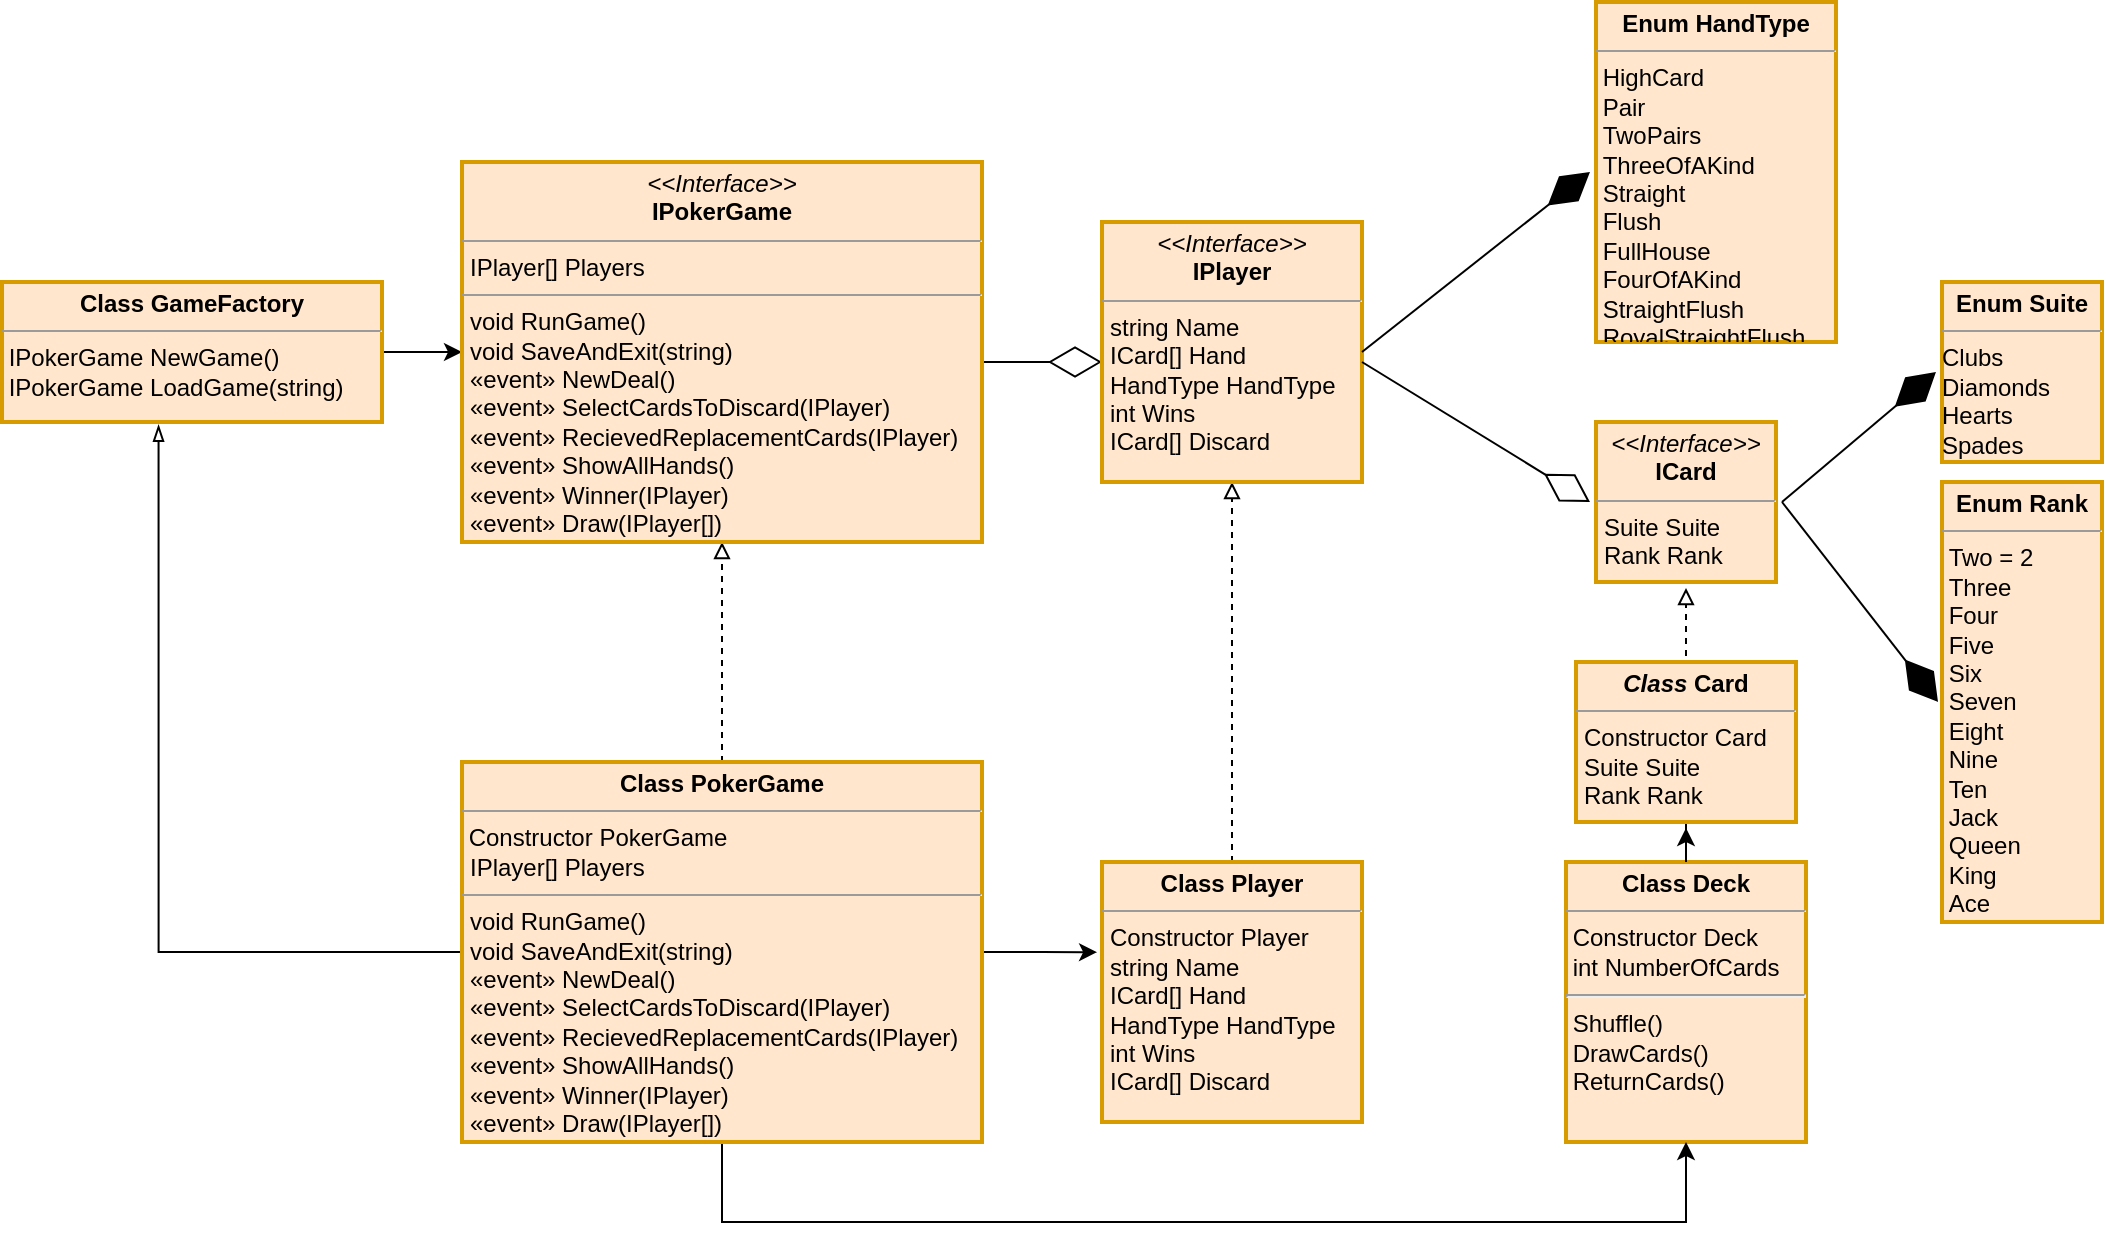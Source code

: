<mxfile version="13.6.5">
    <diagram id="C5RBs43oDa-KdzZeNtuy" name="Page-1">
        <mxGraphModel dx="369" dy="723" grid="1" gridSize="10" guides="1" tooltips="1" connect="1" arrows="1" fold="1" page="1" pageScale="1" pageWidth="827" pageHeight="1169" math="0" shadow="0">
            <root>
                <mxCell id="WIyWlLk6GJQsqaUBKTNV-0"/>
                <mxCell id="WIyWlLk6GJQsqaUBKTNV-1" parent="WIyWlLk6GJQsqaUBKTNV-0"/>
                <mxCell id="qwY-LyKIQXxQT6gyZlUQ-12" value="" style="endArrow=diamondThin;endFill=0;endSize=24;html=1;fontSize=12;rounded=1;fontColor=#000000;" parent="WIyWlLk6GJQsqaUBKTNV-1" edge="1">
                    <mxGeometry width="160" relative="1" as="geometry">
                        <mxPoint x="520" y="190" as="sourcePoint"/>
                        <mxPoint x="580" y="190" as="targetPoint"/>
                    </mxGeometry>
                </mxCell>
                <mxCell id="qwY-LyKIQXxQT6gyZlUQ-9" style="edgeStyle=orthogonalEdgeStyle;rounded=0;orthogonalLoop=1;jettySize=auto;html=1;exitX=1;exitY=0.5;exitDx=0;exitDy=0;entryX=0;entryY=0.5;entryDx=0;entryDy=0;fontColor=#000000;" parent="WIyWlLk6GJQsqaUBKTNV-1" source="qwY-LyKIQXxQT6gyZlUQ-0" target="qwY-LyKIQXxQT6gyZlUQ-1" edge="1">
                    <mxGeometry relative="1" as="geometry"/>
                </mxCell>
                <mxCell id="qwY-LyKIQXxQT6gyZlUQ-0" value="&lt;p style=&quot;margin: 0px ; margin-top: 4px ; text-align: center&quot;&gt;&lt;b&gt;Class GameFactory&lt;/b&gt;&lt;/p&gt;&lt;hr size=&quot;1&quot;&gt;&amp;nbsp;IPokerGame NewGame()&lt;br&gt;&amp;nbsp;IPokerGame LoadGame(string)&lt;br&gt;&lt;div style=&quot;height: 2px&quot;&gt;&lt;/div&gt;" style="verticalAlign=top;align=left;overflow=fill;fontSize=12;fontFamily=Helvetica;html=1;fillColor=#ffe6cc;strokeColor=#d79b00;strokeWidth=2;fontColor=#000000;" parent="WIyWlLk6GJQsqaUBKTNV-1" vertex="1">
                    <mxGeometry x="30" y="150" width="190" height="70" as="geometry"/>
                </mxCell>
                <mxCell id="7" style="edgeStyle=orthogonalEdgeStyle;rounded=0;orthogonalLoop=1;jettySize=auto;html=1;dashed=1;endArrow=block;endFill=0;exitX=0.5;exitY=0;exitDx=0;exitDy=0;" parent="WIyWlLk6GJQsqaUBKTNV-1" source="5" target="qwY-LyKIQXxQT6gyZlUQ-1" edge="1">
                    <mxGeometry relative="1" as="geometry"/>
                </mxCell>
                <mxCell id="qwY-LyKIQXxQT6gyZlUQ-1" value="&lt;p style=&quot;margin: 0px ; margin-top: 4px ; text-align: center&quot;&gt;&lt;i&gt;&amp;lt;&amp;lt;Interface&amp;gt;&amp;gt;&lt;/i&gt;&lt;br&gt;&lt;b&gt;IPokerGame&lt;/b&gt;&lt;/p&gt;&lt;hr size=&quot;1&quot;&gt;&lt;p style=&quot;margin: 0px ; margin-left: 4px&quot;&gt;IPlayer[] Players&lt;/p&gt;&lt;hr size=&quot;1&quot;&gt;&lt;p style=&quot;margin: 0px ; margin-left: 4px&quot;&gt;void RunGame()&lt;/p&gt;&lt;p style=&quot;margin: 0px ; margin-left: 4px&quot;&gt;void SaveAndExit(string)&lt;/p&gt;&lt;p style=&quot;margin: 0px ; margin-left: 4px&quot;&gt;«event» NewDeal()&lt;/p&gt;&lt;p style=&quot;margin: 0px ; margin-left: 4px&quot;&gt;«event»&amp;nbsp;SelectCardsToDiscard(IPlayer)&lt;/p&gt;&lt;p style=&quot;margin: 0px ; margin-left: 4px&quot;&gt;«event» RecievedReplacementCards(IPlayer)&lt;/p&gt;&lt;p style=&quot;margin: 0px ; margin-left: 4px&quot;&gt;«event» ShowAllHands()&lt;/p&gt;&lt;p style=&quot;margin: 0px ; margin-left: 4px&quot;&gt;«event» Winner(IPlayer)&lt;/p&gt;&lt;p style=&quot;margin: 0px ; margin-left: 4px&quot;&gt;«event» Draw(IPlayer[])&lt;/p&gt;" style="verticalAlign=top;align=left;overflow=fill;fontSize=12;fontFamily=Helvetica;html=1;fillColor=#ffe6cc;strokeColor=#d79b00;strokeWidth=2;fontColor=#000000;" parent="WIyWlLk6GJQsqaUBKTNV-1" vertex="1">
                    <mxGeometry x="260" y="90" width="260" height="190" as="geometry"/>
                </mxCell>
                <mxCell id="8" style="edgeStyle=orthogonalEdgeStyle;rounded=0;orthogonalLoop=1;jettySize=auto;html=1;exitX=0.5;exitY=0;exitDx=0;exitDy=0;dashed=1;endArrow=block;endFill=0;" parent="WIyWlLk6GJQsqaUBKTNV-1" source="6" target="qwY-LyKIQXxQT6gyZlUQ-2" edge="1">
                    <mxGeometry relative="1" as="geometry"/>
                </mxCell>
                <mxCell id="qwY-LyKIQXxQT6gyZlUQ-2" value="&lt;p style=&quot;margin: 0px ; margin-top: 4px ; text-align: center&quot;&gt;&lt;i&gt;&amp;lt;&amp;lt;Interface&amp;gt;&amp;gt;&lt;/i&gt;&lt;br&gt;&lt;b&gt;IPlayer&lt;/b&gt;&lt;/p&gt;&lt;hr size=&quot;1&quot;&gt;&lt;p style=&quot;margin: 0px ; margin-left: 4px&quot;&gt;string Name&lt;/p&gt;&lt;p style=&quot;margin: 0px ; margin-left: 4px&quot;&gt;I&lt;span&gt;Card[]&amp;nbsp;&lt;/span&gt;&lt;span&gt;Hand&lt;/span&gt;&lt;/p&gt;&lt;p style=&quot;margin: 0px ; margin-left: 4px&quot;&gt;&lt;span&gt;HandType HandType&lt;/span&gt;&lt;/p&gt;&lt;p style=&quot;margin: 0px ; margin-left: 4px&quot;&gt;&lt;span&gt;int Wins&lt;/span&gt;&lt;/p&gt;&lt;p style=&quot;margin: 0px ; margin-left: 4px&quot;&gt;&lt;span&gt;ICard[] Discard&lt;/span&gt;&lt;/p&gt;&lt;p style=&quot;margin: 0px ; margin-left: 4px&quot;&gt;&lt;br&gt;&lt;/p&gt;" style="verticalAlign=top;align=left;overflow=fill;fontSize=12;fontFamily=Helvetica;html=1;fillColor=#ffe6cc;strokeColor=#d79b00;strokeWidth=2;fontColor=#000000;" parent="WIyWlLk6GJQsqaUBKTNV-1" vertex="1">
                    <mxGeometry x="580" y="120" width="130" height="130" as="geometry"/>
                </mxCell>
                <mxCell id="qwY-LyKIQXxQT6gyZlUQ-21" value="&lt;p style=&quot;margin: 0px ; margin-top: 4px ; text-align: center&quot;&gt;&lt;b&gt;Enum HandType&lt;/b&gt;&lt;/p&gt;&lt;hr size=&quot;1&quot;&gt;&amp;nbsp;HighCard&lt;br&gt;&amp;nbsp;Pair&lt;br&gt;&amp;nbsp;TwoPairs&lt;br&gt;&amp;nbsp;ThreeOfAKind&lt;br&gt;&amp;nbsp;Straight&lt;br&gt;&amp;nbsp;Flush&lt;br&gt;&amp;nbsp;FullHouse&lt;br&gt;&amp;nbsp;FourOfAKind&lt;br&gt;&amp;nbsp;StraightFlush&lt;br&gt;&amp;nbsp;RoyalStraightFlush" style="verticalAlign=top;align=left;overflow=fill;fontSize=12;fontFamily=Helvetica;html=1;comic=0;strokeColor=#d79b00;strokeWidth=2;fillColor=#ffe6cc;fontColor=#000000;perimeterSpacing=3;" parent="WIyWlLk6GJQsqaUBKTNV-1" vertex="1">
                    <mxGeometry x="827" y="10" width="120" height="170" as="geometry"/>
                </mxCell>
                <mxCell id="11" style="edgeStyle=orthogonalEdgeStyle;rounded=0;orthogonalLoop=1;jettySize=auto;html=1;endArrow=block;endFill=0;dashed=1;exitX=0.5;exitY=0;exitDx=0;exitDy=0;" parent="WIyWlLk6GJQsqaUBKTNV-1" source="10" target="qwY-LyKIQXxQT6gyZlUQ-23" edge="1">
                    <mxGeometry relative="1" as="geometry"/>
                </mxCell>
                <mxCell id="qwY-LyKIQXxQT6gyZlUQ-23" value="&lt;p style=&quot;margin: 0px ; margin-top: 4px ; text-align: center&quot;&gt;&lt;i&gt;&amp;lt;&amp;lt;Interface&amp;gt;&amp;gt;&lt;/i&gt;&lt;br&gt;&lt;b&gt;ICard&lt;/b&gt;&lt;/p&gt;&lt;hr size=&quot;1&quot;&gt;&lt;p style=&quot;margin: 0px ; margin-left: 4px&quot;&gt;Suite Suite&lt;/p&gt;&lt;p style=&quot;margin: 0px ; margin-left: 4px&quot;&gt;Rank Rank&lt;br&gt;&lt;/p&gt;" style="verticalAlign=top;align=left;overflow=fill;fontSize=12;fontFamily=Helvetica;html=1;comic=0;strokeColor=#d79b00;strokeWidth=2;fillColor=#ffe6cc;fontColor=#000000;perimeterSpacing=3;" parent="WIyWlLk6GJQsqaUBKTNV-1" vertex="1">
                    <mxGeometry x="827" y="220" width="90" height="80" as="geometry"/>
                </mxCell>
                <mxCell id="qwY-LyKIQXxQT6gyZlUQ-24" value="" style="endArrow=diamondThin;endFill=0;endSize=24;html=1;fontSize=12;entryX=0;entryY=0.5;entryDx=0;entryDy=0;fontColor=#000000;" parent="WIyWlLk6GJQsqaUBKTNV-1" target="qwY-LyKIQXxQT6gyZlUQ-23" edge="1">
                    <mxGeometry width="160" relative="1" as="geometry">
                        <mxPoint x="710" y="190" as="sourcePoint"/>
                        <mxPoint x="870" y="190" as="targetPoint"/>
                    </mxGeometry>
                </mxCell>
                <mxCell id="qwY-LyKIQXxQT6gyZlUQ-25" value="" style="endArrow=diamondThin;endFill=1;endSize=24;html=1;fontSize=12;exitX=1;exitY=0.5;exitDx=0;exitDy=0;entryX=0;entryY=0.5;entryDx=0;entryDy=0;fontColor=#000000;" parent="WIyWlLk6GJQsqaUBKTNV-1" source="qwY-LyKIQXxQT6gyZlUQ-2" target="qwY-LyKIQXxQT6gyZlUQ-21" edge="1">
                    <mxGeometry width="160" relative="1" as="geometry">
                        <mxPoint x="900" y="140" as="sourcePoint"/>
                        <mxPoint x="1060" y="140" as="targetPoint"/>
                    </mxGeometry>
                </mxCell>
                <mxCell id="qwY-LyKIQXxQT6gyZlUQ-26" value="&lt;p style=&quot;margin: 0px ; margin-top: 4px ; text-align: center&quot;&gt;&lt;b&gt;Enum Suite&lt;/b&gt;&lt;/p&gt;&lt;hr size=&quot;1&quot;&gt;Clubs&lt;br&gt;Diamonds&lt;br&gt;Hearts&lt;br&gt;Spades" style="verticalAlign=top;align=left;overflow=fill;fontSize=12;fontFamily=Helvetica;html=1;comic=0;strokeColor=#d79b00;strokeWidth=2;fillColor=#ffe6cc;fontColor=#000000;perimeterSpacing=3;" parent="WIyWlLk6GJQsqaUBKTNV-1" vertex="1">
                    <mxGeometry x="1000" y="150" width="80" height="90" as="geometry"/>
                </mxCell>
                <mxCell id="qwY-LyKIQXxQT6gyZlUQ-27" value="&lt;p style=&quot;margin: 0px ; margin-top: 4px ; text-align: center&quot;&gt;&lt;b&gt;Enum Rank&lt;/b&gt;&lt;/p&gt;&lt;hr size=&quot;1&quot;&gt;&amp;nbsp;Two = 2&lt;br&gt;&amp;nbsp;Three&lt;br&gt;&amp;nbsp;Four&lt;br&gt;&amp;nbsp;Five&lt;br&gt;&amp;nbsp;Six&lt;br&gt;&amp;nbsp;Seven&lt;br&gt;&amp;nbsp;Eight&lt;br&gt;&amp;nbsp;Nine&lt;br&gt;&amp;nbsp;Ten&lt;br&gt;&amp;nbsp;Jack&lt;br&gt;&amp;nbsp;Queen&lt;br&gt;&amp;nbsp;King&lt;br&gt;&amp;nbsp;Ace" style="verticalAlign=top;align=left;overflow=fill;fontSize=12;fontFamily=Helvetica;html=1;comic=0;strokeColor=#d79b00;strokeWidth=2;fillColor=#ffe6cc;fontColor=#000000;perimeterSpacing=2;" parent="WIyWlLk6GJQsqaUBKTNV-1" vertex="1">
                    <mxGeometry x="1000" y="250" width="80" height="220" as="geometry"/>
                </mxCell>
                <mxCell id="qwY-LyKIQXxQT6gyZlUQ-28" value="" style="endArrow=diamondThin;endFill=1;endSize=24;html=1;fontSize=12;exitX=1;exitY=0.5;exitDx=0;exitDy=0;entryX=0;entryY=0.5;entryDx=0;entryDy=0;fontColor=#000000;" parent="WIyWlLk6GJQsqaUBKTNV-1" source="qwY-LyKIQXxQT6gyZlUQ-23" target="qwY-LyKIQXxQT6gyZlUQ-26" edge="1">
                    <mxGeometry width="160" relative="1" as="geometry">
                        <mxPoint x="720" y="195" as="sourcePoint"/>
                        <mxPoint x="837" y="110" as="targetPoint"/>
                    </mxGeometry>
                </mxCell>
                <mxCell id="qwY-LyKIQXxQT6gyZlUQ-29" value="" style="endArrow=diamondThin;endFill=1;endSize=24;html=1;fontSize=12;exitX=1;exitY=0.5;exitDx=0;exitDy=0;entryX=0;entryY=0.5;entryDx=0;entryDy=0;fontColor=#000000;" parent="WIyWlLk6GJQsqaUBKTNV-1" source="qwY-LyKIQXxQT6gyZlUQ-23" target="qwY-LyKIQXxQT6gyZlUQ-27" edge="1">
                    <mxGeometry width="160" relative="1" as="geometry">
                        <mxPoint x="730" y="205" as="sourcePoint"/>
                        <mxPoint x="847" y="120" as="targetPoint"/>
                    </mxGeometry>
                </mxCell>
                <mxCell id="4" value="&lt;p style=&quot;margin: 0px ; margin-top: 4px ; text-align: center&quot;&gt;&lt;b&gt;Class Deck&lt;/b&gt;&lt;/p&gt;&lt;hr size=&quot;1&quot;&gt;&amp;nbsp;Constructor Deck&lt;br&gt;&amp;nbsp;int NumberOfCards&lt;br&gt;&lt;hr&gt;&amp;nbsp;Shuffle()&lt;br&gt;&amp;nbsp;DrawCards()&lt;br&gt;&amp;nbsp;ReturnCards()&lt;br&gt;&lt;br&gt;&lt;div style=&quot;height: 2px&quot;&gt;&lt;/div&gt;" style="verticalAlign=top;align=left;overflow=fill;fontSize=12;fontFamily=Helvetica;html=1;fillColor=#ffe6cc;strokeColor=#d79b00;strokeWidth=2;fontColor=#000000;" parent="WIyWlLk6GJQsqaUBKTNV-1" vertex="1">
                    <mxGeometry x="812" y="440" width="120" height="140" as="geometry"/>
                </mxCell>
                <mxCell id="14" value="" style="edgeStyle=orthogonalEdgeStyle;rounded=0;orthogonalLoop=1;jettySize=auto;html=1;entryX=-0.019;entryY=0.347;entryDx=0;entryDy=0;entryPerimeter=0;" edge="1" parent="WIyWlLk6GJQsqaUBKTNV-1" source="5" target="6">
                    <mxGeometry relative="1" as="geometry">
                        <mxPoint x="570" y="425" as="targetPoint"/>
                        <Array as="points"/>
                    </mxGeometry>
                </mxCell>
                <mxCell id="21" style="edgeStyle=orthogonalEdgeStyle;rounded=0;orthogonalLoop=1;jettySize=auto;html=1;entryX=0.412;entryY=1.02;entryDx=0;entryDy=0;entryPerimeter=0;endArrow=blockThin;endFill=0;" parent="WIyWlLk6GJQsqaUBKTNV-1" source="5" target="qwY-LyKIQXxQT6gyZlUQ-0" edge="1">
                    <mxGeometry relative="1" as="geometry"/>
                </mxCell>
                <mxCell id="28" style="edgeStyle=orthogonalEdgeStyle;rounded=0;orthogonalLoop=1;jettySize=auto;html=1;entryX=0.5;entryY=1;entryDx=0;entryDy=0;" edge="1" parent="WIyWlLk6GJQsqaUBKTNV-1" source="5" target="4">
                    <mxGeometry relative="1" as="geometry">
                        <mxPoint x="880" y="620" as="targetPoint"/>
                        <Array as="points">
                            <mxPoint x="390" y="620"/>
                            <mxPoint x="872" y="620"/>
                        </Array>
                    </mxGeometry>
                </mxCell>
                <mxCell id="5" value="&lt;p style=&quot;margin: 0px ; margin-top: 4px ; text-align: center&quot;&gt;&lt;b&gt;Class PokerGame&lt;/b&gt;&lt;/p&gt;&lt;hr size=&quot;1&quot;&gt;&amp;nbsp;Constructor PokerGame&lt;br&gt;&lt;p style=&quot;margin: 0px ; margin-left: 4px&quot;&gt;IPlayer[] Players&lt;/p&gt;&lt;hr size=&quot;1&quot;&gt;&lt;p style=&quot;margin: 0px ; margin-left: 4px&quot;&gt;void RunGame()&lt;/p&gt;&lt;p style=&quot;margin: 0px ; margin-left: 4px&quot;&gt;void SaveAndExit(string)&lt;/p&gt;&lt;p style=&quot;margin: 0px ; margin-left: 4px&quot;&gt;«event» NewDeal()&lt;/p&gt;&lt;p style=&quot;margin: 0px ; margin-left: 4px&quot;&gt;«event»&amp;nbsp;SelectCardsToDiscard(IPlayer)&lt;/p&gt;&lt;p style=&quot;margin: 0px ; margin-left: 4px&quot;&gt;«event» RecievedReplacementCards(IPlayer)&lt;/p&gt;&lt;p style=&quot;margin: 0px ; margin-left: 4px&quot;&gt;«event» ShowAllHands()&lt;/p&gt;&lt;p style=&quot;margin: 0px ; margin-left: 4px&quot;&gt;«event» Winner(IPlayer)&lt;/p&gt;&lt;p style=&quot;margin: 0px ; margin-left: 4px&quot;&gt;«event» Draw(IPlayer[])&lt;/p&gt;" style="verticalAlign=top;align=left;overflow=fill;fontSize=12;fontFamily=Helvetica;html=1;fillColor=#ffe6cc;strokeColor=#d79b00;strokeWidth=2;fontColor=#000000;" parent="WIyWlLk6GJQsqaUBKTNV-1" vertex="1">
                    <mxGeometry x="260" y="390" width="260" height="190" as="geometry"/>
                </mxCell>
                <mxCell id="6" value="&lt;p style=&quot;margin: 0px ; margin-top: 4px ; text-align: center&quot;&gt;&lt;b&gt;Class Player&lt;/b&gt;&lt;/p&gt;&lt;hr size=&quot;1&quot;&gt;&lt;p style=&quot;margin: 0px ; margin-left: 4px&quot;&gt;Constructor Player&lt;/p&gt;&lt;p style=&quot;margin: 0px ; margin-left: 4px&quot;&gt;string Name&lt;/p&gt;&lt;p style=&quot;margin: 0px ; margin-left: 4px&quot;&gt;I&lt;span&gt;Card[]&amp;nbsp;&lt;/span&gt;&lt;span&gt;Hand&lt;/span&gt;&lt;/p&gt;&lt;p style=&quot;margin: 0px ; margin-left: 4px&quot;&gt;&lt;span&gt;HandType HandType&lt;/span&gt;&lt;/p&gt;&lt;p style=&quot;margin: 0px ; margin-left: 4px&quot;&gt;&lt;span&gt;int Wins&lt;/span&gt;&lt;/p&gt;&lt;p style=&quot;margin: 0px ; margin-left: 4px&quot;&gt;&lt;span&gt;ICard[] Discard&lt;/span&gt;&lt;/p&gt;&lt;p style=&quot;margin: 0px ; margin-left: 4px&quot;&gt;&lt;br&gt;&lt;/p&gt;" style="verticalAlign=top;align=left;overflow=fill;fontSize=12;fontFamily=Helvetica;html=1;fillColor=#ffe6cc;strokeColor=#d79b00;strokeWidth=2;fontColor=#000000;" parent="WIyWlLk6GJQsqaUBKTNV-1" vertex="1">
                    <mxGeometry x="580" y="440" width="130" height="130" as="geometry"/>
                </mxCell>
                <mxCell id="13" style="edgeStyle=orthogonalEdgeStyle;rounded=0;orthogonalLoop=1;jettySize=auto;html=1;exitX=0.5;exitY=0;exitDx=0;exitDy=0;" parent="WIyWlLk6GJQsqaUBKTNV-1" source="4" target="10" edge="1">
                    <mxGeometry relative="1" as="geometry"/>
                </mxCell>
                <mxCell id="10" value="&lt;p style=&quot;margin: 0px ; margin-top: 4px ; text-align: center&quot;&gt;&lt;b&gt;&lt;i&gt;Class&amp;nbsp;&lt;/i&gt;&lt;/b&gt;&lt;b&gt;Card&lt;/b&gt;&lt;/p&gt;&lt;hr size=&quot;1&quot;&gt;&lt;p style=&quot;margin: 0px ; margin-left: 4px&quot;&gt;Constructor Card&lt;/p&gt;&lt;p style=&quot;margin: 0px ; margin-left: 4px&quot;&gt;Suite Suite&lt;/p&gt;&lt;p style=&quot;margin: 0px ; margin-left: 4px&quot;&gt;Rank Rank&lt;br&gt;&lt;/p&gt;" style="verticalAlign=top;align=left;overflow=fill;fontSize=12;fontFamily=Helvetica;html=1;comic=0;strokeColor=#d79b00;strokeWidth=2;fillColor=#ffe6cc;fontColor=#000000;perimeterSpacing=3;" parent="WIyWlLk6GJQsqaUBKTNV-1" vertex="1">
                    <mxGeometry x="817" y="340" width="110" height="80" as="geometry"/>
                </mxCell>
            </root>
        </mxGraphModel>
    </diagram>
</mxfile>